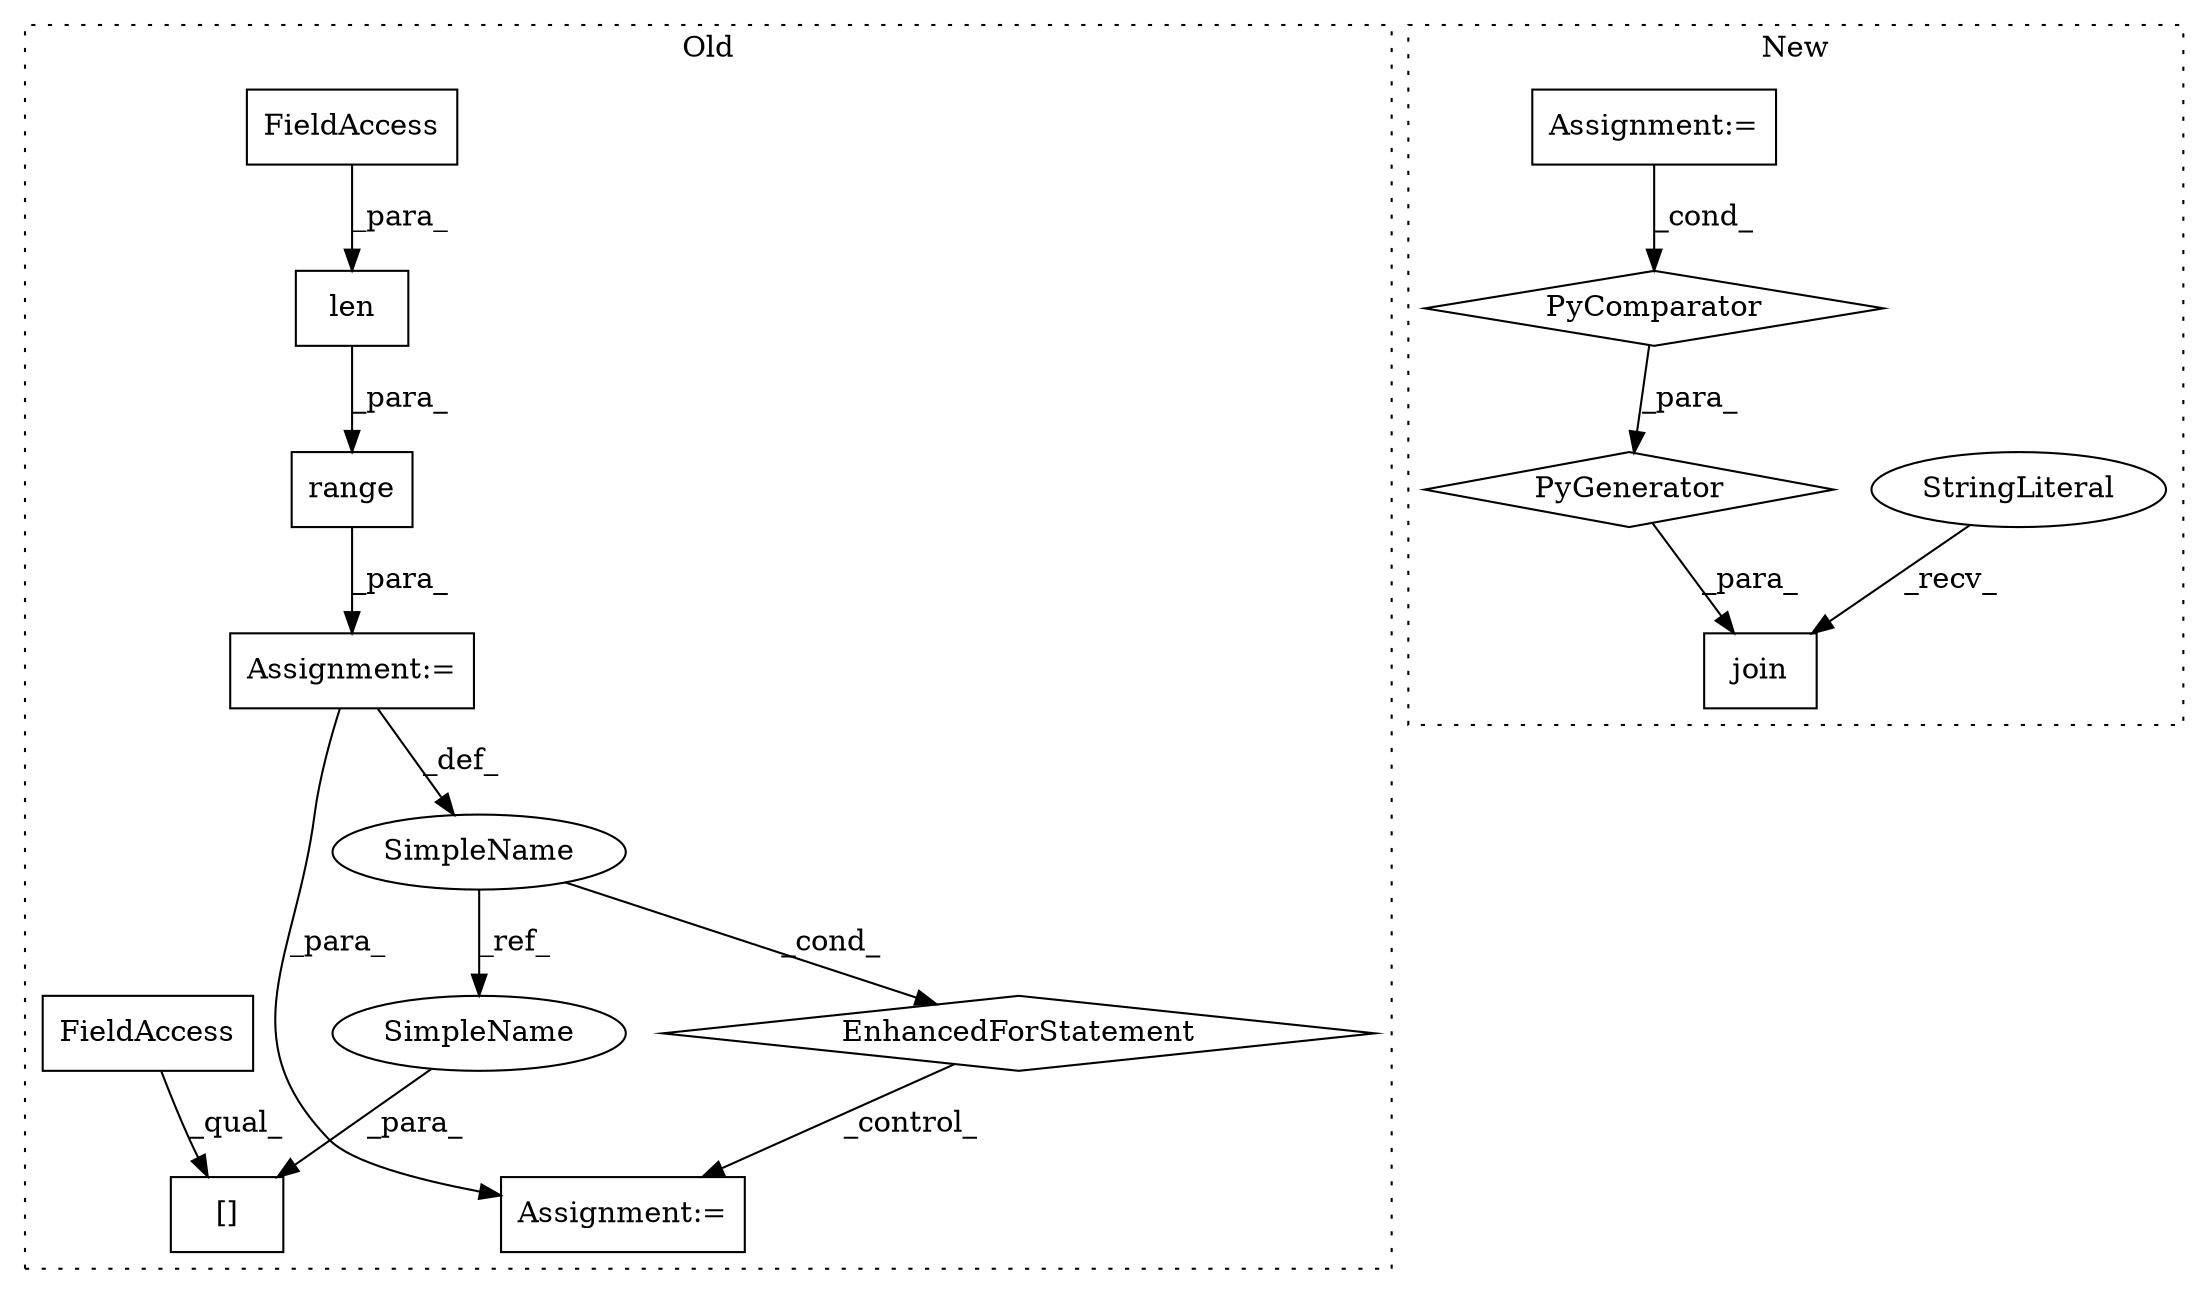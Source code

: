 digraph G {
subgraph cluster0 {
1 [label="EnhancedForStatement" a="70" s="3364,3447" l="53,2" shape="diamond"];
3 [label="Assignment:=" a="7" s="3364,3447" l="53,2" shape="box"];
7 [label="Assignment:=" a="7" s="3617" l="2" shape="box"];
9 [label="SimpleName" a="42" s="3421" l="1" shape="ellipse"];
10 [label="range" a="32" s="3425,3446" l="6,1" shape="box"];
11 [label="len" a="32" s="3431,3445" l="4,1" shape="box"];
12 [label="FieldAccess" a="22" s="3435" l="10" shape="box"];
13 [label="[]" a="2" s="3619,3631" l="11,1" shape="box"];
14 [label="FieldAccess" a="22" s="3619" l="10" shape="box"];
15 [label="SimpleName" a="42" s="3630" l="1" shape="ellipse"];
label = "Old";
style="dotted";
}
subgraph cluster1 {
2 [label="join" a="32" s="3352,3457" l="14,-3" shape="box"];
4 [label="StringLiteral" a="45" s="3349" l="2" shape="ellipse"];
5 [label="Assignment:=" a="7" s="3512" l="30" shape="box"];
6 [label="PyComparator" a="113" s="3425" l="26" shape="diamond"];
8 [label="PyGenerator" a="107" s="3366" l="91" shape="diamond"];
label = "New";
style="dotted";
}
1 -> 7 [label="_control_"];
3 -> 9 [label="_def_"];
3 -> 7 [label="_para_"];
4 -> 2 [label="_recv_"];
5 -> 6 [label="_cond_"];
6 -> 8 [label="_para_"];
8 -> 2 [label="_para_"];
9 -> 15 [label="_ref_"];
9 -> 1 [label="_cond_"];
10 -> 3 [label="_para_"];
11 -> 10 [label="_para_"];
12 -> 11 [label="_para_"];
14 -> 13 [label="_qual_"];
15 -> 13 [label="_para_"];
}
